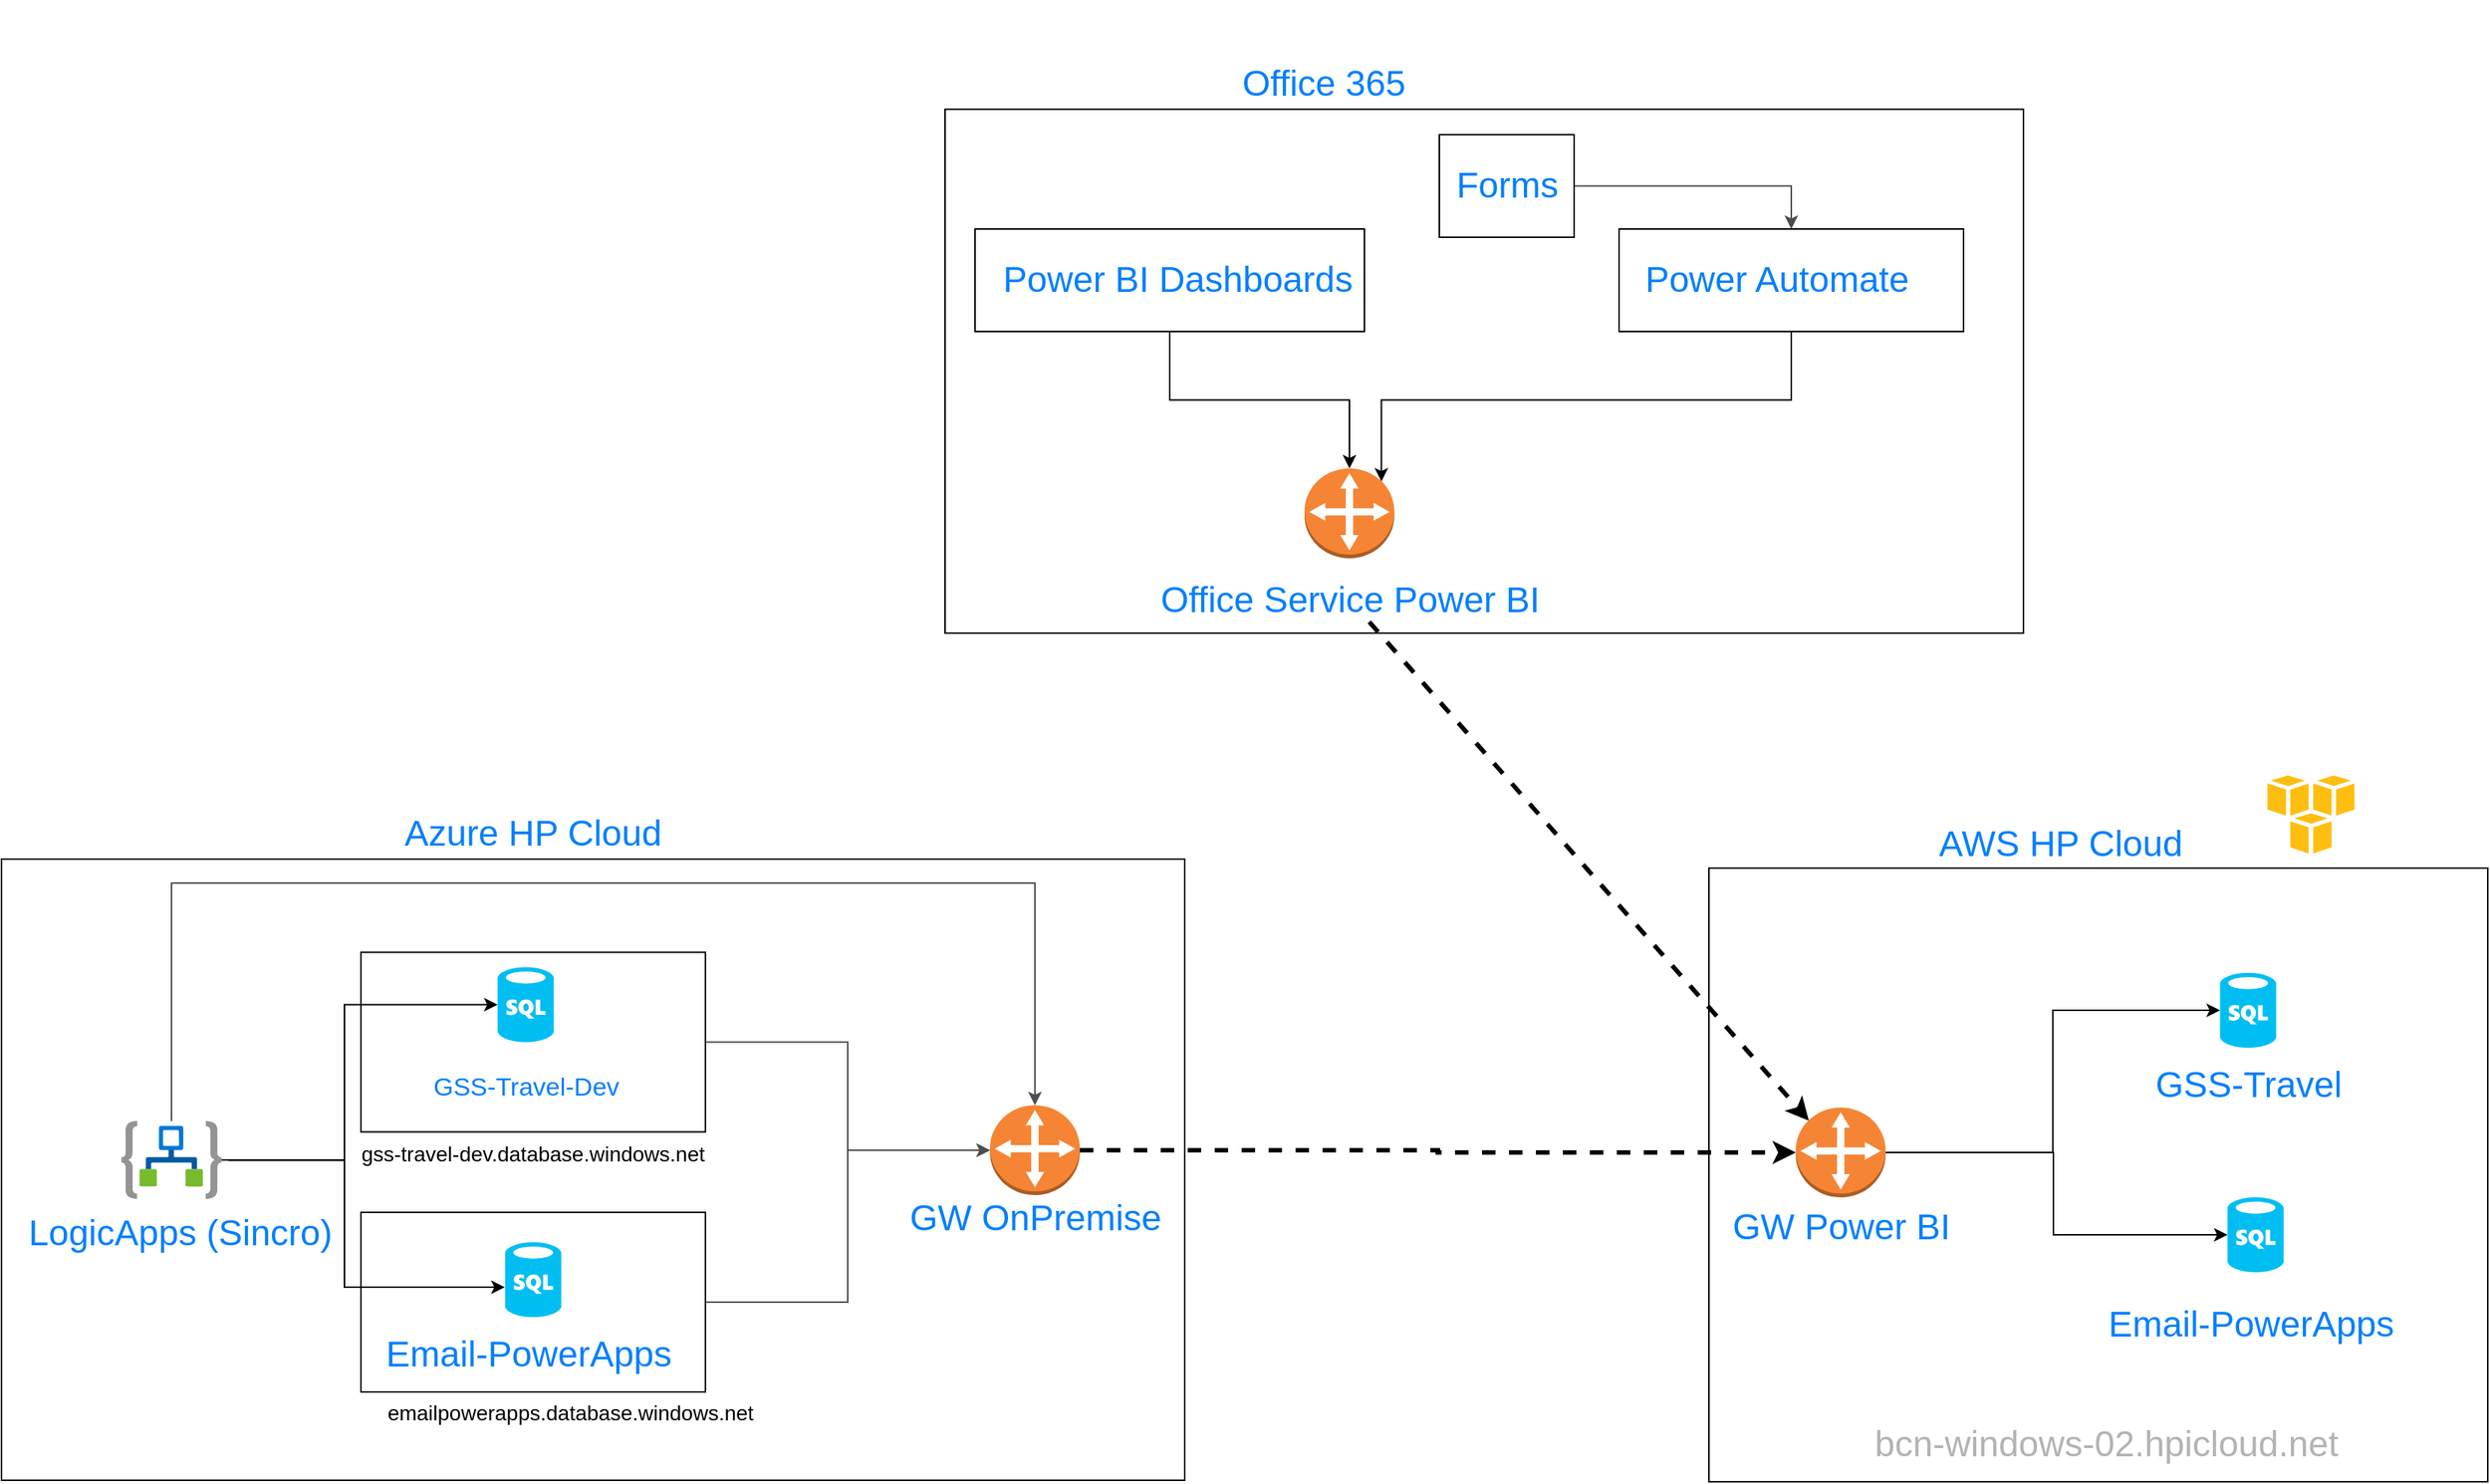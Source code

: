 <mxfile version="14.4.2" type="github"><diagram id="rQhccvOxW-MgDgox2bf5" name="Page-1"><mxGraphModel dx="2062" dy="1892" grid="1" gridSize="10" guides="1" tooltips="1" connect="1" arrows="1" fold="1" page="1" pageScale="1" pageWidth="1169" pageHeight="827" math="0" shadow="0"><root><mxCell id="0"/><mxCell id="1" parent="0"/><mxCell id="OdURi6rOe0slorLZXRiP-24" value="" style="rounded=0;whiteSpace=wrap;html=1;fillColor=none;" parent="1" vertex="1"><mxGeometry x="20" y="-226" width="790" height="415" as="geometry"/></mxCell><mxCell id="OdURi6rOe0slorLZXRiP-13" value="" style="rounded=0;whiteSpace=wrap;html=1;fillColor=none;" parent="1" vertex="1"><mxGeometry x="1160" y="-220" width="520" height="410" as="geometry"/></mxCell><mxCell id="9OuG9oqcYKLen_dDnCQN-33" value="bcn-windows-02.hpicloud.net&lt;br&gt;" style="text;html=1;resizable=0;autosize=1;align=center;verticalAlign=middle;points=[];fillColor=none;strokeColor=none;rounded=0;fontSize=24;fontColor=#B3B3B3;" parent="1" vertex="1"><mxGeometry x="1260" y="150" width="330" height="30" as="geometry"/></mxCell><mxCell id="OdURi6rOe0slorLZXRiP-1" value="" style="group" parent="1" vertex="1" connectable="0"><mxGeometry x="1230" y="-300" width="403.6" height="480" as="geometry"/></mxCell><mxCell id="9OuG9oqcYKLen_dDnCQN-19" value="" style="dashed=0;outlineConnect=0;html=1;align=center;labelPosition=center;verticalLabelPosition=bottom;verticalAlign=top;shape=mxgraph.weblogos.aws;fillColor=none;fontSize=24;fontColor=#007FFF;" parent="OdURi6rOe0slorLZXRiP-1" vertex="1"><mxGeometry x="300.0" y="15.2" width="63.6" height="58.4" as="geometry"/></mxCell><mxCell id="OdURi6rOe0slorLZXRiP-4" value="" style="group" parent="OdURi6rOe0slorLZXRiP-1" vertex="1" connectable="0"><mxGeometry x="-62" y="240" width="160" height="90" as="geometry"/></mxCell><mxCell id="k91EEGF3npk7O3WbyzjP-12" value="&lt;span style=&quot;color: rgb(0 , 127 , 255) ; font-size: 24px&quot;&gt;GW Power BI&lt;/span&gt;" style="text;html=1;resizable=0;autosize=1;align=center;verticalAlign=middle;points=[];fillColor=none;strokeColor=none;rounded=0;" parent="OdURi6rOe0slorLZXRiP-4" vertex="1"><mxGeometry y="70" width="160" height="20" as="geometry"/></mxCell><mxCell id="k91EEGF3npk7O3WbyzjP-13" value="" style="outlineConnect=0;dashed=0;verticalLabelPosition=bottom;verticalAlign=top;align=center;html=1;shape=mxgraph.aws3.customer_gateway;fillColor=#F58534;gradientColor=none;fontSize=24;fontColor=#007FFF;" parent="OdURi6rOe0slorLZXRiP-4" vertex="1"><mxGeometry x="50" width="60" height="60" as="geometry"/></mxCell><mxCell id="OdURi6rOe0slorLZXRiP-18" value="AWS HP Cloud" style="text;html=1;strokeColor=none;fillColor=none;align=center;verticalAlign=middle;whiteSpace=wrap;rounded=0;fontSize=24;fontColor=#007FFF;" parent="OdURi6rOe0slorLZXRiP-1" vertex="1"><mxGeometry x="60" y="53.6" width="210" height="20" as="geometry"/></mxCell><mxCell id="OdURi6rOe0slorLZXRiP-19" value="" style="group" parent="OdURi6rOe0slorLZXRiP-1" vertex="1" connectable="0"><mxGeometry x="190.0" y="300" width="210" height="100" as="geometry"/></mxCell><mxCell id="k91EEGF3npk7O3WbyzjP-7" value="" style="verticalLabelPosition=bottom;html=1;verticalAlign=top;align=center;strokeColor=none;fillColor=#00BEF2;shape=mxgraph.azure.sql_database;" parent="OdURi6rOe0slorLZXRiP-19" vertex="1"><mxGeometry x="86.25" width="37.5" height="50" as="geometry"/></mxCell><mxCell id="OdURi6rOe0slorLZXRiP-9" value="Email-PowerApps&amp;nbsp;" style="text;html=1;resizable=0;autosize=1;align=center;verticalAlign=middle;points=[];fillColor=none;strokeColor=none;rounded=0;fontSize=24;fontColor=#007FFF;" parent="OdURi6rOe0slorLZXRiP-19" vertex="1"><mxGeometry y="70" width="210" height="30" as="geometry"/></mxCell><mxCell id="OdURi6rOe0slorLZXRiP-20" value="" style="group" parent="OdURi6rOe0slorLZXRiP-1" vertex="1" connectable="0"><mxGeometry x="220.0" y="150.0" width="140" height="90.0" as="geometry"/></mxCell><mxCell id="k91EEGF3npk7O3WbyzjP-6" value="" style="verticalLabelPosition=bottom;html=1;verticalAlign=top;align=center;strokeColor=none;fillColor=#00BEF2;shape=mxgraph.azure.sql_database;" parent="OdURi6rOe0slorLZXRiP-20" vertex="1"><mxGeometry x="51.25" width="37.5" height="50" as="geometry"/></mxCell><mxCell id="OdURi6rOe0slorLZXRiP-8" value="GSS-Travel" style="text;html=1;resizable=0;autosize=1;align=center;verticalAlign=middle;points=[];fillColor=none;strokeColor=none;rounded=0;fontSize=24;fontColor=#007FFF;" parent="OdURi6rOe0slorLZXRiP-20" vertex="1"><mxGeometry y="60.0" width="140" height="30" as="geometry"/></mxCell><mxCell id="OdURi6rOe0slorLZXRiP-21" style="edgeStyle=orthogonalEdgeStyle;rounded=0;orthogonalLoop=1;jettySize=auto;html=1;entryX=0;entryY=0.5;entryDx=0;entryDy=0;entryPerimeter=0;fontSize=24;fontColor=#007FFF;" parent="OdURi6rOe0slorLZXRiP-1" source="k91EEGF3npk7O3WbyzjP-13" target="k91EEGF3npk7O3WbyzjP-6" edge="1"><mxGeometry relative="1" as="geometry"/></mxCell><mxCell id="OdURi6rOe0slorLZXRiP-22" style="edgeStyle=orthogonalEdgeStyle;rounded=0;orthogonalLoop=1;jettySize=auto;html=1;entryX=0;entryY=0.5;entryDx=0;entryDy=0;entryPerimeter=0;fontSize=24;fontColor=#007FFF;exitX=1;exitY=0.5;exitDx=0;exitDy=0;exitPerimeter=0;" parent="OdURi6rOe0slorLZXRiP-1" source="k91EEGF3npk7O3WbyzjP-13" target="k91EEGF3npk7O3WbyzjP-7" edge="1"><mxGeometry relative="1" as="geometry"><mxPoint x="80" y="280" as="sourcePoint"/><mxPoint x="281.25" y="185" as="targetPoint"/><Array as="points"><mxPoint x="160" y="270"/><mxPoint x="160" y="325"/></Array></mxGeometry></mxCell><mxCell id="9OuG9oqcYKLen_dDnCQN-23" value="" style="shape=image;html=1;verticalAlign=top;verticalLabelPosition=bottom;labelBackgroundColor=#ffffff;imageAspect=0;aspect=fixed;image=https://cdn4.iconfinder.com/data/icons/flat-brand-logo-2/512/hp-128.png;fillColor=none;fontSize=24;fontColor=#007FFF;" parent="1" vertex="1"><mxGeometry x="1603.2" y="-294" width="73.6" height="73.6" as="geometry"/></mxCell><mxCell id="OdURi6rOe0slorLZXRiP-25" style="edgeStyle=orthogonalEdgeStyle;rounded=0;orthogonalLoop=1;jettySize=auto;html=1;entryX=0;entryY=0.5;entryDx=0;entryDy=0;entryPerimeter=0;fontSize=24;fontColor=#007FFF;dashed=1;strokeWidth=3;" parent="1" source="9OuG9oqcYKLen_dDnCQN-34" target="k91EEGF3npk7O3WbyzjP-13" edge="1"><mxGeometry x="20" y="-800" as="geometry"/></mxCell><mxCell id="OdURi6rOe0slorLZXRiP-66" value="" style="group" parent="1" vertex="1" connectable="0"><mxGeometry x="650" y="-800" width="720" height="423" as="geometry"/></mxCell><mxCell id="OdURi6rOe0slorLZXRiP-58" value="" style="rounded=0;whiteSpace=wrap;html=1;fillColor=none;" parent="OdURi6rOe0slorLZXRiP-66" vertex="1"><mxGeometry y="73" width="720" height="350" as="geometry"/></mxCell><mxCell id="9OuG9oqcYKLen_dDnCQN-20" value="" style="shape=image;html=1;verticalAlign=top;verticalLabelPosition=bottom;labelBackgroundColor=#ffffff;imageAspect=0;aspect=fixed;image=https://cdn3.iconfinder.com/data/icons/logos-brands-3/24/logo_brand_brands_logos_microsoft_store_windows-128.png;fillColor=none;fontSize=24;fontColor=#007FFF;" parent="OdURi6rOe0slorLZXRiP-66" vertex="1"><mxGeometry x="440" width="66" height="66" as="geometry"/></mxCell><mxCell id="OdURi6rOe0slorLZXRiP-37" value="" style="group" parent="OdURi6rOe0slorLZXRiP-66" vertex="1" connectable="0"><mxGeometry x="20" y="153" width="260" height="68.5" as="geometry"/></mxCell><mxCell id="k91EEGF3npk7O3WbyzjP-18" value="" style="rounded=0;whiteSpace=wrap;html=1;fontColor=#B3B3B3;fillColor=none;" parent="OdURi6rOe0slorLZXRiP-37" vertex="1"><mxGeometry width="260" height="68.5" as="geometry"/></mxCell><mxCell id="k91EEGF3npk7O3WbyzjP-19" value="Power BI Dashboards" style="text;html=1;resizable=0;autosize=1;align=center;verticalAlign=middle;points=[];fillColor=none;strokeColor=none;rounded=0;fontSize=24;fontColor=#007FFF;" parent="OdURi6rOe0slorLZXRiP-37" vertex="1"><mxGeometry x="10" y="19" width="250" height="30" as="geometry"/></mxCell><mxCell id="OdURi6rOe0slorLZXRiP-60" value="Office 365" style="text;html=1;strokeColor=none;fillColor=none;align=center;verticalAlign=middle;whiteSpace=wrap;rounded=0;fontSize=24;fontColor=#007FFF;" parent="OdURi6rOe0slorLZXRiP-66" vertex="1"><mxGeometry x="148" y="46" width="210" height="20" as="geometry"/></mxCell><mxCell id="OdURi6rOe0slorLZXRiP-64" style="edgeStyle=orthogonalEdgeStyle;rounded=0;orthogonalLoop=1;jettySize=auto;html=1;exitX=0.5;exitY=1;exitDx=0;exitDy=0;entryX=0.5;entryY=0;entryDx=0;entryDy=0;entryPerimeter=0;fontSize=24;fontColor=#007FFF;" parent="OdURi6rOe0slorLZXRiP-66" source="k91EEGF3npk7O3WbyzjP-18" target="OdURi6rOe0slorLZXRiP-35" edge="1"><mxGeometry relative="1" as="geometry"/></mxCell><mxCell id="OdURi6rOe0slorLZXRiP-65" style="edgeStyle=orthogonalEdgeStyle;rounded=0;orthogonalLoop=1;jettySize=auto;html=1;exitX=0.5;exitY=1;exitDx=0;exitDy=0;entryX=0.855;entryY=0.145;entryDx=0;entryDy=0;entryPerimeter=0;fontSize=24;fontColor=#007FFF;" parent="OdURi6rOe0slorLZXRiP-66" source="OdURi6rOe0slorLZXRiP-61" target="OdURi6rOe0slorLZXRiP-35" edge="1"><mxGeometry relative="1" as="geometry"/></mxCell><mxCell id="OdURi6rOe0slorLZXRiP-35" value="" style="outlineConnect=0;dashed=0;verticalLabelPosition=bottom;verticalAlign=top;align=center;html=1;shape=mxgraph.aws3.customer_gateway;fillColor=#F58534;gradientColor=none;fontSize=24;fontColor=#007FFF;" parent="OdURi6rOe0slorLZXRiP-66" vertex="1"><mxGeometry x="240" y="313" width="60" height="60" as="geometry"/></mxCell><mxCell id="OdURi6rOe0slorLZXRiP-36" value="" style="group" parent="OdURi6rOe0slorLZXRiP-66" vertex="1" connectable="0"><mxGeometry x="135" y="313" width="270" height="102.5" as="geometry"/></mxCell><mxCell id="9OuG9oqcYKLen_dDnCQN-38" value="Office Service Power BI" style="text;html=1;resizable=0;autosize=1;align=center;verticalAlign=middle;points=[];fillColor=none;strokeColor=none;rounded=0;fontSize=24;fontColor=#007FFF;" parent="OdURi6rOe0slorLZXRiP-36" vertex="1"><mxGeometry y="72.5" width="270" height="30" as="geometry"/></mxCell><mxCell id="OdURi6rOe0slorLZXRiP-99" style="edgeStyle=orthogonalEdgeStyle;rounded=0;orthogonalLoop=1;jettySize=auto;html=1;exitX=1;exitY=0.5;exitDx=0;exitDy=0;entryX=0.5;entryY=0;entryDx=0;entryDy=0;strokeColor=#4D4D4D;strokeWidth=1;fontSize=29;fontColor=#007FFF;" parent="OdURi6rOe0slorLZXRiP-66" source="OdURi6rOe0slorLZXRiP-97" target="OdURi6rOe0slorLZXRiP-61" edge="1"><mxGeometry relative="1" as="geometry"/></mxCell><mxCell id="OdURi6rOe0slorLZXRiP-97" value="" style="rounded=0;whiteSpace=wrap;html=1;fontColor=#B3B3B3;fillColor=none;" parent="OdURi6rOe0slorLZXRiP-66" vertex="1"><mxGeometry x="330" y="90" width="90" height="68.5" as="geometry"/></mxCell><mxCell id="OdURi6rOe0slorLZXRiP-98" value="Forms" style="text;html=1;resizable=0;autosize=1;align=center;verticalAlign=middle;points=[];fillColor=none;strokeColor=none;rounded=0;fontSize=24;fontColor=#007FFF;" parent="OdURi6rOe0slorLZXRiP-66" vertex="1"><mxGeometry x="335" y="109.25" width="80" height="30" as="geometry"/></mxCell><mxCell id="OdURi6rOe0slorLZXRiP-62" value="Power Automate" style="text;html=1;resizable=0;autosize=1;align=center;verticalAlign=middle;points=[];fillColor=none;strokeColor=none;rounded=0;fontSize=24;fontColor=#007FFF;" parent="OdURi6rOe0slorLZXRiP-66" vertex="1"><mxGeometry x="460" y="172.25" width="190" height="30" as="geometry"/></mxCell><mxCell id="OdURi6rOe0slorLZXRiP-61" value="" style="rounded=0;whiteSpace=wrap;html=1;fontColor=#B3B3B3;fillColor=none;" parent="OdURi6rOe0slorLZXRiP-66" vertex="1"><mxGeometry x="450" y="153" width="230" height="68.5" as="geometry"/></mxCell><mxCell id="OdURi6rOe0slorLZXRiP-67" value="" style="endArrow=classic;html=1;fontSize=24;fontColor=#007FFF;entryX=0.145;entryY=0.145;entryDx=0;entryDy=0;entryPerimeter=0;dashed=1;strokeWidth=3;" parent="1" source="9OuG9oqcYKLen_dDnCQN-38" target="k91EEGF3npk7O3WbyzjP-13" edge="1"><mxGeometry x="20" y="-800" width="50" height="50" as="geometry"><mxPoint x="930" y="-140" as="sourcePoint"/><mxPoint x="980" y="-190" as="targetPoint"/></mxGeometry></mxCell><mxCell id="9OuG9oqcYKLen_dDnCQN-30" value="LogicApps (Sincro)" style="text;html=1;resizable=0;autosize=1;align=center;verticalAlign=middle;points=[];fillColor=none;strokeColor=none;rounded=0;fontSize=24;fontColor=#007FFF;" parent="1" vertex="1"><mxGeometry x="29" y="9" width="220" height="30" as="geometry"/></mxCell><mxCell id="OdURi6rOe0slorLZXRiP-87" value="" style="group" parent="1" vertex="1" connectable="0"><mxGeometry x="260" y="10" width="230" height="139.25" as="geometry"/></mxCell><mxCell id="OdURi6rOe0slorLZXRiP-85" value="" style="rounded=0;whiteSpace=wrap;html=1;fillColor=none;fontSize=29;fontColor=#007FFF;" parent="OdURi6rOe0slorLZXRiP-87" vertex="1"><mxGeometry width="230" height="120" as="geometry"/></mxCell><mxCell id="OdURi6rOe0slorLZXRiP-86" value="&lt;font color=&quot;#000000&quot; style=&quot;font-size: 14px&quot;&gt;emailpowerapps.database.windows.net&lt;/font&gt;" style="text;html=1;strokeColor=none;fillColor=none;align=center;verticalAlign=middle;whiteSpace=wrap;rounded=0;fontSize=29;fontColor=#007FFF;" parent="OdURi6rOe0slorLZXRiP-87" vertex="1"><mxGeometry x="120" y="119.25" width="40" height="20" as="geometry"/></mxCell><mxCell id="OdURi6rOe0slorLZXRiP-89" value="" style="verticalLabelPosition=bottom;html=1;verticalAlign=top;align=center;strokeColor=none;fillColor=#00BEF2;shape=mxgraph.azure.sql_database;" parent="OdURi6rOe0slorLZXRiP-87" vertex="1"><mxGeometry x="96.25" y="20" width="37.5" height="50" as="geometry"/></mxCell><mxCell id="OdURi6rOe0slorLZXRiP-90" value="Email-PowerApps&amp;nbsp;" style="text;html=1;resizable=0;autosize=1;align=center;verticalAlign=middle;points=[];fillColor=none;strokeColor=none;rounded=0;fontSize=24;fontColor=#007FFF;" parent="OdURi6rOe0slorLZXRiP-87" vertex="1"><mxGeometry x="10" y="80" width="210" height="30" as="geometry"/></mxCell><mxCell id="9OuG9oqcYKLen_dDnCQN-21" value="" style="shape=image;html=1;verticalAlign=top;verticalLabelPosition=bottom;labelBackgroundColor=#ffffff;imageAspect=0;aspect=fixed;image=https://cdn3.iconfinder.com/data/icons/logos-brands-3/24/logo_brand_brands_logos_microsoft_store_windows-128.png;fillColor=none;fontSize=24;fontColor=#007FFF;" parent="1" vertex="1"><mxGeometry x="50" y="-301" width="68" height="68" as="geometry"/></mxCell><mxCell id="9OuG9oqcYKLen_dDnCQN-22" value="" style="shape=image;html=1;verticalAlign=top;verticalLabelPosition=bottom;labelBackgroundColor=#ffffff;imageAspect=0;aspect=fixed;image=https://cdn4.iconfinder.com/data/icons/flat-brand-logo-2/512/hp-128.png;fillColor=none;fontSize=24;fontColor=#007FFF;" parent="1" vertex="1"><mxGeometry x="136" y="-296" width="70" height="70" as="geometry"/></mxCell><mxCell id="OdURi6rOe0slorLZXRiP-33" style="edgeStyle=orthogonalEdgeStyle;rounded=0;orthogonalLoop=1;jettySize=auto;html=1;fontSize=24;fontColor=#007FFF;exitX=1.067;exitY=0.506;exitDx=0;exitDy=0;exitPerimeter=0;entryX=0;entryY=0.5;entryDx=0;entryDy=0;entryPerimeter=0;" parent="1" source="9OuG9oqcYKLen_dDnCQN-3" target="OdURi6rOe0slorLZXRiP-79" edge="1"><mxGeometry x="20" y="-301" as="geometry"><mxPoint x="330" y="-118" as="targetPoint"/><Array as="points"><mxPoint x="249" y="-25"/><mxPoint x="249" y="-129"/></Array></mxGeometry></mxCell><mxCell id="OdURi6rOe0slorLZXRiP-71" style="edgeStyle=orthogonalEdgeStyle;rounded=0;orthogonalLoop=1;jettySize=auto;html=1;entryX=0.5;entryY=0;entryDx=0;entryDy=0;entryPerimeter=0;strokeWidth=1;fontSize=29;fontColor=#007FFF;strokeColor=#4D4D4D;" parent="1" source="9OuG9oqcYKLen_dDnCQN-3" target="9OuG9oqcYKLen_dDnCQN-34" edge="1"><mxGeometry x="20" y="-301" as="geometry"><Array as="points"><mxPoint x="134" y="-210"/><mxPoint x="710" y="-210"/></Array></mxGeometry></mxCell><mxCell id="9OuG9oqcYKLen_dDnCQN-3" value="" style="aspect=fixed;html=1;points=[];align=center;image;fontSize=12;image=img/lib/azure2/iot/Logic_Apps.svg;" parent="1" vertex="1"><mxGeometry x="100" y="-51" width="67" height="52" as="geometry"/></mxCell><mxCell id="OdURi6rOe0slorLZXRiP-32" style="edgeStyle=orthogonalEdgeStyle;rounded=0;orthogonalLoop=1;jettySize=auto;html=1;fontSize=24;fontColor=#007FFF;" parent="1" source="9OuG9oqcYKLen_dDnCQN-3" edge="1"><mxGeometry x="20" y="-301" as="geometry"><mxPoint x="356" y="60" as="targetPoint"/><Array as="points"><mxPoint x="249" y="-25"/><mxPoint x="249" y="60"/><mxPoint x="356" y="60"/></Array></mxGeometry></mxCell><mxCell id="OdURi6rOe0slorLZXRiP-59" value="Azure HP Cloud" style="text;html=1;strokeColor=none;fillColor=none;align=center;verticalAlign=middle;whiteSpace=wrap;rounded=0;fontSize=24;fontColor=#007FFF;" parent="1" vertex="1"><mxGeometry x="270" y="-253" width="210" height="20" as="geometry"/></mxCell><mxCell id="OdURi6rOe0slorLZXRiP-23" value="" style="group" parent="1" vertex="1" connectable="0"><mxGeometry x="620" y="-61.5" width="180" height="90" as="geometry"/></mxCell><mxCell id="9OuG9oqcYKLen_dDnCQN-34" value="" style="outlineConnect=0;dashed=0;verticalLabelPosition=bottom;verticalAlign=top;align=center;html=1;shape=mxgraph.aws3.customer_gateway;fillColor=#F58534;gradientColor=none;fontSize=24;fontColor=#007FFF;" parent="OdURi6rOe0slorLZXRiP-23" vertex="1"><mxGeometry x="60" width="60" height="60" as="geometry"/></mxCell><mxCell id="9OuG9oqcYKLen_dDnCQN-35" value="GW OnPremise" style="text;html=1;resizable=0;autosize=1;align=center;verticalAlign=middle;points=[];fillColor=none;strokeColor=none;rounded=0;fontSize=24;fontColor=#007FFF;" parent="OdURi6rOe0slorLZXRiP-23" vertex="1"><mxGeometry y="60" width="180" height="30" as="geometry"/></mxCell><mxCell id="OdURi6rOe0slorLZXRiP-78" value="" style="group" parent="1" vertex="1" connectable="0"><mxGeometry x="300" y="-153.75" width="550" height="133.75" as="geometry"/></mxCell><mxCell id="OdURi6rOe0slorLZXRiP-77" value="" style="rounded=0;whiteSpace=wrap;html=1;fillColor=none;fontSize=29;fontColor=#007FFF;" parent="OdURi6rOe0slorLZXRiP-78" vertex="1"><mxGeometry x="-40" y="-10" width="230" height="120" as="geometry"/></mxCell><mxCell id="OdURi6rOe0slorLZXRiP-79" value="" style="verticalLabelPosition=bottom;html=1;verticalAlign=top;align=center;strokeColor=none;fillColor=#00BEF2;shape=mxgraph.azure.sql_database;" parent="OdURi6rOe0slorLZXRiP-78" vertex="1"><mxGeometry x="51.25" width="37.5" height="50" as="geometry"/></mxCell><mxCell id="OdURi6rOe0slorLZXRiP-80" value="&lt;font style=&quot;font-size: 17px&quot;&gt;GSS-Travel-Dev&lt;/font&gt;" style="text;html=1;resizable=0;autosize=1;align=center;verticalAlign=middle;points=[];fillColor=none;strokeColor=none;rounded=0;fontSize=24;fontColor=#007FFF;" parent="OdURi6rOe0slorLZXRiP-78" vertex="1"><mxGeometry y="57.5" width="140" height="40" as="geometry"/></mxCell><mxCell id="OdURi6rOe0slorLZXRiP-84" value="&lt;font color=&quot;#000000&quot;&gt;&lt;span style=&quot;font-size: 14px&quot;&gt;gss-travel-dev.database.windows.net&lt;/span&gt;&lt;/font&gt;" style="text;html=1;strokeColor=none;fillColor=none;align=center;verticalAlign=middle;whiteSpace=wrap;rounded=0;fontSize=29;fontColor=#007FFF;" parent="OdURi6rOe0slorLZXRiP-78" vertex="1"><mxGeometry x="-160" y="110" width="470" height="20" as="geometry"/></mxCell><mxCell id="OdURi6rOe0slorLZXRiP-93" style="edgeStyle=orthogonalEdgeStyle;rounded=0;orthogonalLoop=1;jettySize=auto;html=1;exitX=1;exitY=0.5;exitDx=0;exitDy=0;entryX=0;entryY=0.5;entryDx=0;entryDy=0;entryPerimeter=0;strokeColor=#4D4D4D;strokeWidth=1;fontSize=29;fontColor=#007FFF;" parent="1" source="OdURi6rOe0slorLZXRiP-77" target="9OuG9oqcYKLen_dDnCQN-34" edge="1"><mxGeometry relative="1" as="geometry"/></mxCell><mxCell id="OdURi6rOe0slorLZXRiP-94" style="edgeStyle=orthogonalEdgeStyle;rounded=0;orthogonalLoop=1;jettySize=auto;html=1;exitX=1;exitY=0.5;exitDx=0;exitDy=0;entryX=0;entryY=0.5;entryDx=0;entryDy=0;entryPerimeter=0;strokeColor=#4D4D4D;strokeWidth=1;fontSize=29;fontColor=#007FFF;" parent="1" source="OdURi6rOe0slorLZXRiP-85" target="9OuG9oqcYKLen_dDnCQN-34" edge="1"><mxGeometry relative="1" as="geometry"/></mxCell></root></mxGraphModel></diagram></mxfile>